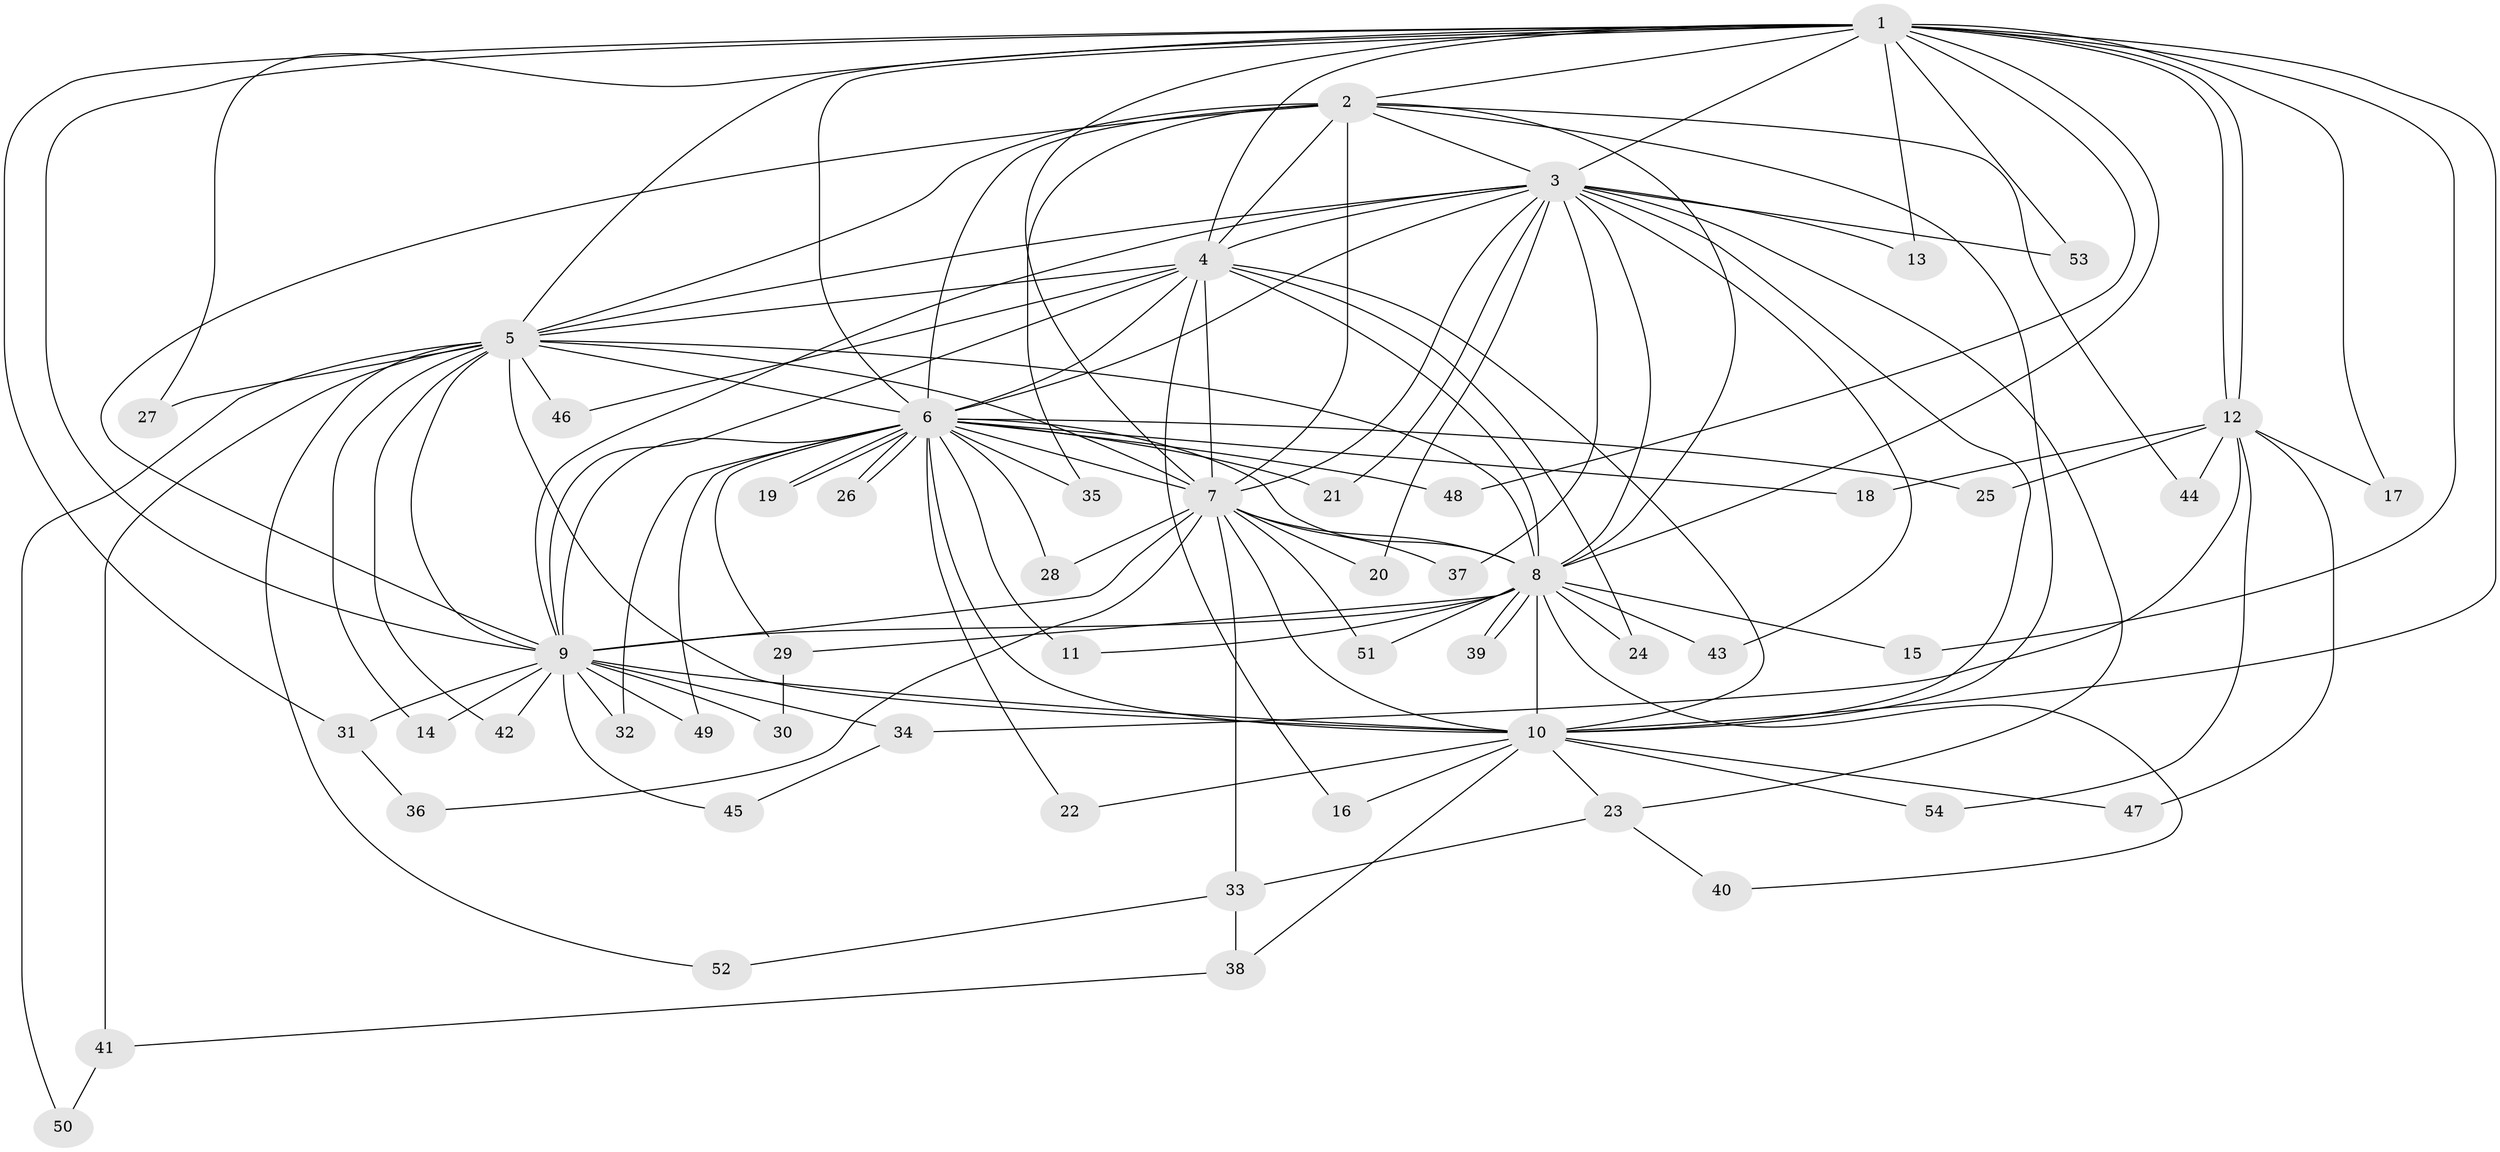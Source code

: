 // Generated by graph-tools (version 1.1) at 2025/45/03/09/25 04:45:16]
// undirected, 54 vertices, 133 edges
graph export_dot {
graph [start="1"]
  node [color=gray90,style=filled];
  1;
  2;
  3;
  4;
  5;
  6;
  7;
  8;
  9;
  10;
  11;
  12;
  13;
  14;
  15;
  16;
  17;
  18;
  19;
  20;
  21;
  22;
  23;
  24;
  25;
  26;
  27;
  28;
  29;
  30;
  31;
  32;
  33;
  34;
  35;
  36;
  37;
  38;
  39;
  40;
  41;
  42;
  43;
  44;
  45;
  46;
  47;
  48;
  49;
  50;
  51;
  52;
  53;
  54;
  1 -- 2;
  1 -- 3;
  1 -- 4;
  1 -- 5;
  1 -- 6;
  1 -- 7;
  1 -- 8;
  1 -- 9;
  1 -- 10;
  1 -- 12;
  1 -- 12;
  1 -- 13;
  1 -- 15;
  1 -- 17;
  1 -- 27;
  1 -- 31;
  1 -- 48;
  1 -- 53;
  2 -- 3;
  2 -- 4;
  2 -- 5;
  2 -- 6;
  2 -- 7;
  2 -- 8;
  2 -- 9;
  2 -- 10;
  2 -- 35;
  2 -- 44;
  3 -- 4;
  3 -- 5;
  3 -- 6;
  3 -- 7;
  3 -- 8;
  3 -- 9;
  3 -- 10;
  3 -- 13;
  3 -- 20;
  3 -- 21;
  3 -- 23;
  3 -- 37;
  3 -- 43;
  3 -- 53;
  4 -- 5;
  4 -- 6;
  4 -- 7;
  4 -- 8;
  4 -- 9;
  4 -- 10;
  4 -- 16;
  4 -- 24;
  4 -- 46;
  5 -- 6;
  5 -- 7;
  5 -- 8;
  5 -- 9;
  5 -- 10;
  5 -- 14;
  5 -- 27;
  5 -- 41;
  5 -- 42;
  5 -- 46;
  5 -- 50;
  5 -- 52;
  6 -- 7;
  6 -- 8;
  6 -- 9;
  6 -- 10;
  6 -- 11;
  6 -- 18;
  6 -- 19;
  6 -- 19;
  6 -- 21;
  6 -- 22;
  6 -- 25;
  6 -- 26;
  6 -- 26;
  6 -- 28;
  6 -- 29;
  6 -- 32;
  6 -- 35;
  6 -- 48;
  6 -- 49;
  7 -- 8;
  7 -- 9;
  7 -- 10;
  7 -- 20;
  7 -- 28;
  7 -- 33;
  7 -- 36;
  7 -- 37;
  7 -- 51;
  8 -- 9;
  8 -- 10;
  8 -- 11;
  8 -- 15;
  8 -- 24;
  8 -- 29;
  8 -- 39;
  8 -- 39;
  8 -- 40;
  8 -- 43;
  8 -- 51;
  9 -- 10;
  9 -- 14;
  9 -- 30;
  9 -- 31;
  9 -- 32;
  9 -- 34;
  9 -- 42;
  9 -- 45;
  9 -- 49;
  10 -- 16;
  10 -- 22;
  10 -- 23;
  10 -- 38;
  10 -- 47;
  10 -- 54;
  12 -- 17;
  12 -- 18;
  12 -- 25;
  12 -- 34;
  12 -- 44;
  12 -- 47;
  12 -- 54;
  23 -- 33;
  23 -- 40;
  29 -- 30;
  31 -- 36;
  33 -- 38;
  33 -- 52;
  34 -- 45;
  38 -- 41;
  41 -- 50;
}
